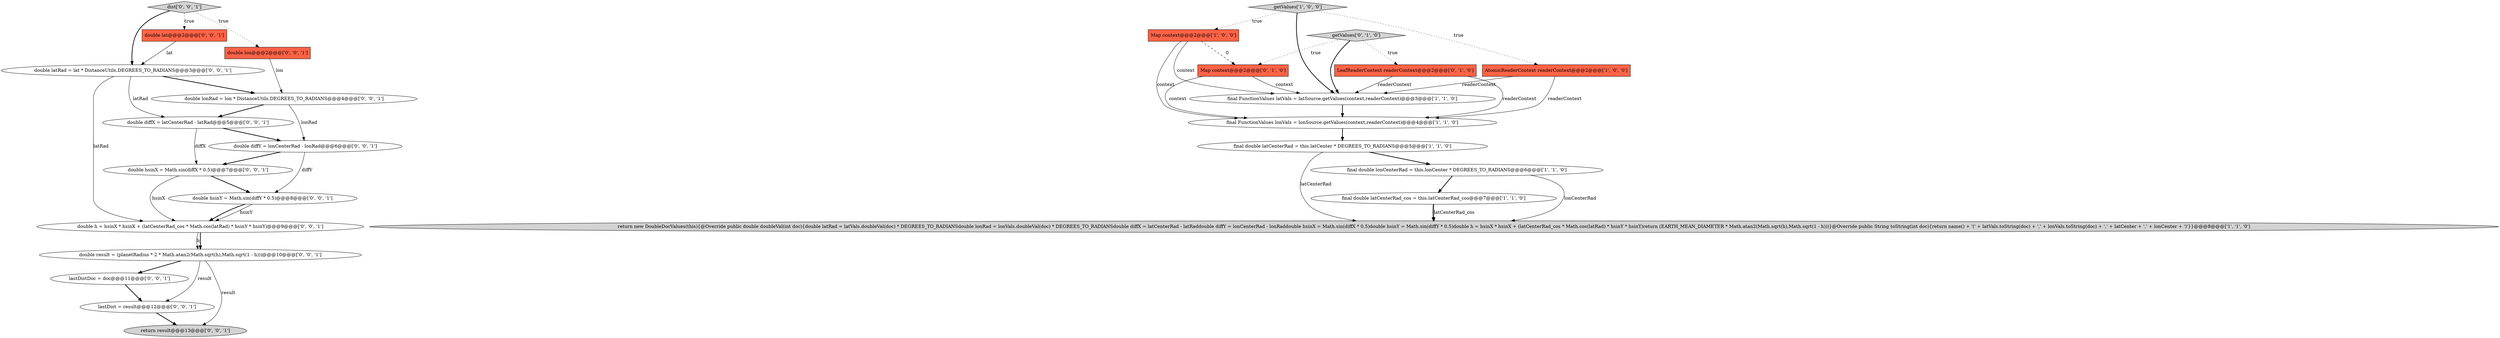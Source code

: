 digraph {
20 [style = filled, label = "double lonRad = lon * DistanceUtils.DEGREES_TO_RADIANS@@@4@@@['0', '0', '1']", fillcolor = white, shape = ellipse image = "AAA0AAABBB3BBB"];
4 [style = filled, label = "return new DoubleDocValues(this){@Override public double doubleVal(int doc){double latRad = latVals.doubleVal(doc) * DEGREES_TO_RADIANSdouble lonRad = lonVals.doubleVal(doc) * DEGREES_TO_RADIANSdouble diffX = latCenterRad - latRaddouble diffY = lonCenterRad - lonRaddouble hsinX = Math.sin(diffX * 0.5)double hsinY = Math.sin(diffY * 0.5)double h = hsinX * hsinX + (latCenterRad_cos * Math.cos(latRad) * hsinY * hsinY)return (EARTH_MEAN_DIAMETER * Math.atan2(Math.sqrt(h),Math.sqrt(1 - h)))}@Override public String toString(int doc){return name() + '(' + latVals.toString(doc) + ',' + lonVals.toString(doc) + ',' + latCenter + ',' + lonCenter + ')'}}@@@8@@@['1', '1', '0']", fillcolor = lightgray, shape = ellipse image = "AAA0AAABBB1BBB"];
16 [style = filled, label = "double diffY = lonCenterRad - lonRad@@@6@@@['0', '0', '1']", fillcolor = white, shape = ellipse image = "AAA0AAABBB3BBB"];
14 [style = filled, label = "double diffX = latCenterRad - latRad@@@5@@@['0', '0', '1']", fillcolor = white, shape = ellipse image = "AAA0AAABBB3BBB"];
17 [style = filled, label = "double lat@@@2@@@['0', '0', '1']", fillcolor = tomato, shape = box image = "AAA0AAABBB3BBB"];
21 [style = filled, label = "double latRad = lat * DistanceUtils.DEGREES_TO_RADIANS@@@3@@@['0', '0', '1']", fillcolor = white, shape = ellipse image = "AAA0AAABBB3BBB"];
11 [style = filled, label = "getValues['0', '1', '0']", fillcolor = lightgray, shape = diamond image = "AAA0AAABBB2BBB"];
9 [style = filled, label = "LeafReaderContext readerContext@@@2@@@['0', '1', '0']", fillcolor = tomato, shape = box image = "AAA0AAABBB2BBB"];
24 [style = filled, label = "double hsinX = Math.sin(diffX * 0.5)@@@7@@@['0', '0', '1']", fillcolor = white, shape = ellipse image = "AAA0AAABBB3BBB"];
5 [style = filled, label = "Map context@@@2@@@['1', '0', '0']", fillcolor = tomato, shape = box image = "AAA1AAABBB1BBB"];
2 [style = filled, label = "final double latCenterRad = this.latCenter * DEGREES_TO_RADIANS@@@5@@@['1', '1', '0']", fillcolor = white, shape = ellipse image = "AAA0AAABBB1BBB"];
23 [style = filled, label = "dist['0', '0', '1']", fillcolor = lightgray, shape = diamond image = "AAA0AAABBB3BBB"];
25 [style = filled, label = "double result = (planetRadius * 2 * Math.atan2(Math.sqrt(h),Math.sqrt(1 - h)))@@@10@@@['0', '0', '1']", fillcolor = white, shape = ellipse image = "AAA0AAABBB3BBB"];
19 [style = filled, label = "lastDist = result@@@12@@@['0', '0', '1']", fillcolor = white, shape = ellipse image = "AAA0AAABBB3BBB"];
12 [style = filled, label = "double h = hsinX * hsinX + (latCenterRad_cos * Math.cos(latRad) * hsinY * hsinY)@@@9@@@['0', '0', '1']", fillcolor = white, shape = ellipse image = "AAA0AAABBB3BBB"];
7 [style = filled, label = "getValues['1', '0', '0']", fillcolor = lightgray, shape = diamond image = "AAA0AAABBB1BBB"];
6 [style = filled, label = "final double latCenterRad_cos = this.latCenterRad_cos@@@7@@@['1', '1', '0']", fillcolor = white, shape = ellipse image = "AAA0AAABBB1BBB"];
22 [style = filled, label = "lastDistDoc = doc@@@11@@@['0', '0', '1']", fillcolor = white, shape = ellipse image = "AAA0AAABBB3BBB"];
0 [style = filled, label = "AtomicReaderContext readerContext@@@2@@@['1', '0', '0']", fillcolor = tomato, shape = box image = "AAA0AAABBB1BBB"];
1 [style = filled, label = "final double lonCenterRad = this.lonCenter * DEGREES_TO_RADIANS@@@6@@@['1', '1', '0']", fillcolor = white, shape = ellipse image = "AAA0AAABBB1BBB"];
13 [style = filled, label = "double hsinY = Math.sin(diffY * 0.5)@@@8@@@['0', '0', '1']", fillcolor = white, shape = ellipse image = "AAA0AAABBB3BBB"];
10 [style = filled, label = "Map context@@@2@@@['0', '1', '0']", fillcolor = tomato, shape = box image = "AAA1AAABBB2BBB"];
18 [style = filled, label = "return result@@@13@@@['0', '0', '1']", fillcolor = lightgray, shape = ellipse image = "AAA0AAABBB3BBB"];
3 [style = filled, label = "final FunctionValues latVals = latSource.getValues(context,readerContext)@@@3@@@['1', '1', '0']", fillcolor = white, shape = ellipse image = "AAA0AAABBB1BBB"];
15 [style = filled, label = "double lon@@@2@@@['0', '0', '1']", fillcolor = tomato, shape = box image = "AAA0AAABBB3BBB"];
8 [style = filled, label = "final FunctionValues lonVals = lonSource.getValues(context,readerContext)@@@4@@@['1', '1', '0']", fillcolor = white, shape = ellipse image = "AAA0AAABBB1BBB"];
14->16 [style = bold, label=""];
9->3 [style = solid, label="readerContext"];
25->19 [style = solid, label="result"];
19->18 [style = bold, label=""];
25->22 [style = bold, label=""];
22->19 [style = bold, label=""];
2->1 [style = bold, label=""];
11->10 [style = dotted, label="true"];
5->10 [style = dashed, label="0"];
16->24 [style = bold, label=""];
11->9 [style = dotted, label="true"];
20->14 [style = bold, label=""];
24->13 [style = bold, label=""];
14->24 [style = solid, label="diffX"];
16->13 [style = solid, label="diffY"];
7->0 [style = dotted, label="true"];
15->20 [style = solid, label="lon"];
7->3 [style = bold, label=""];
21->12 [style = solid, label="latRad"];
7->5 [style = dotted, label="true"];
6->4 [style = bold, label=""];
20->16 [style = solid, label="lonRad"];
1->6 [style = bold, label=""];
13->12 [style = bold, label=""];
21->20 [style = bold, label=""];
5->3 [style = solid, label="context"];
0->3 [style = solid, label="readerContext"];
8->2 [style = bold, label=""];
9->8 [style = solid, label="readerContext"];
24->12 [style = solid, label="hsinX"];
11->3 [style = bold, label=""];
23->21 [style = bold, label=""];
0->8 [style = solid, label="readerContext"];
12->25 [style = solid, label="h"];
3->8 [style = bold, label=""];
12->25 [style = bold, label=""];
2->4 [style = solid, label="latCenterRad"];
13->12 [style = solid, label="hsinY"];
21->14 [style = solid, label="latRad"];
23->15 [style = dotted, label="true"];
5->8 [style = solid, label="context"];
17->21 [style = solid, label="lat"];
25->18 [style = solid, label="result"];
23->17 [style = dotted, label="true"];
1->4 [style = solid, label="lonCenterRad"];
10->8 [style = solid, label="context"];
6->4 [style = solid, label="latCenterRad_cos"];
10->3 [style = solid, label="context"];
}
